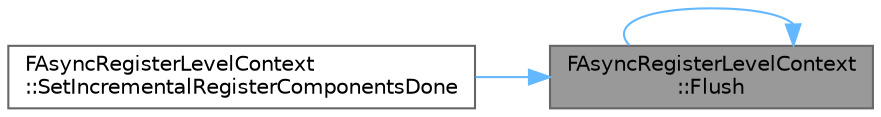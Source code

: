 digraph "FAsyncRegisterLevelContext::Flush"
{
 // INTERACTIVE_SVG=YES
 // LATEX_PDF_SIZE
  bgcolor="transparent";
  edge [fontname=Helvetica,fontsize=10,labelfontname=Helvetica,labelfontsize=10];
  node [fontname=Helvetica,fontsize=10,shape=box,height=0.2,width=0.4];
  rankdir="RL";
  Node1 [id="Node000001",label="FAsyncRegisterLevelContext\l::Flush",height=0.2,width=0.4,color="gray40", fillcolor="grey60", style="filled", fontcolor="black",tooltip=" "];
  Node1 -> Node1 [id="edge1_Node000001_Node000001",dir="back",color="steelblue1",style="solid",tooltip=" "];
  Node1 -> Node2 [id="edge2_Node000001_Node000002",dir="back",color="steelblue1",style="solid",tooltip=" "];
  Node2 [id="Node000002",label="FAsyncRegisterLevelContext\l::SetIncrementalRegisterComponentsDone",height=0.2,width=0.4,color="grey40", fillcolor="white", style="filled",URL="$d8/dcb/structFAsyncRegisterLevelContext.html#a20c0209ade12da2fc587f3b36d0342e3",tooltip=" "];
}
